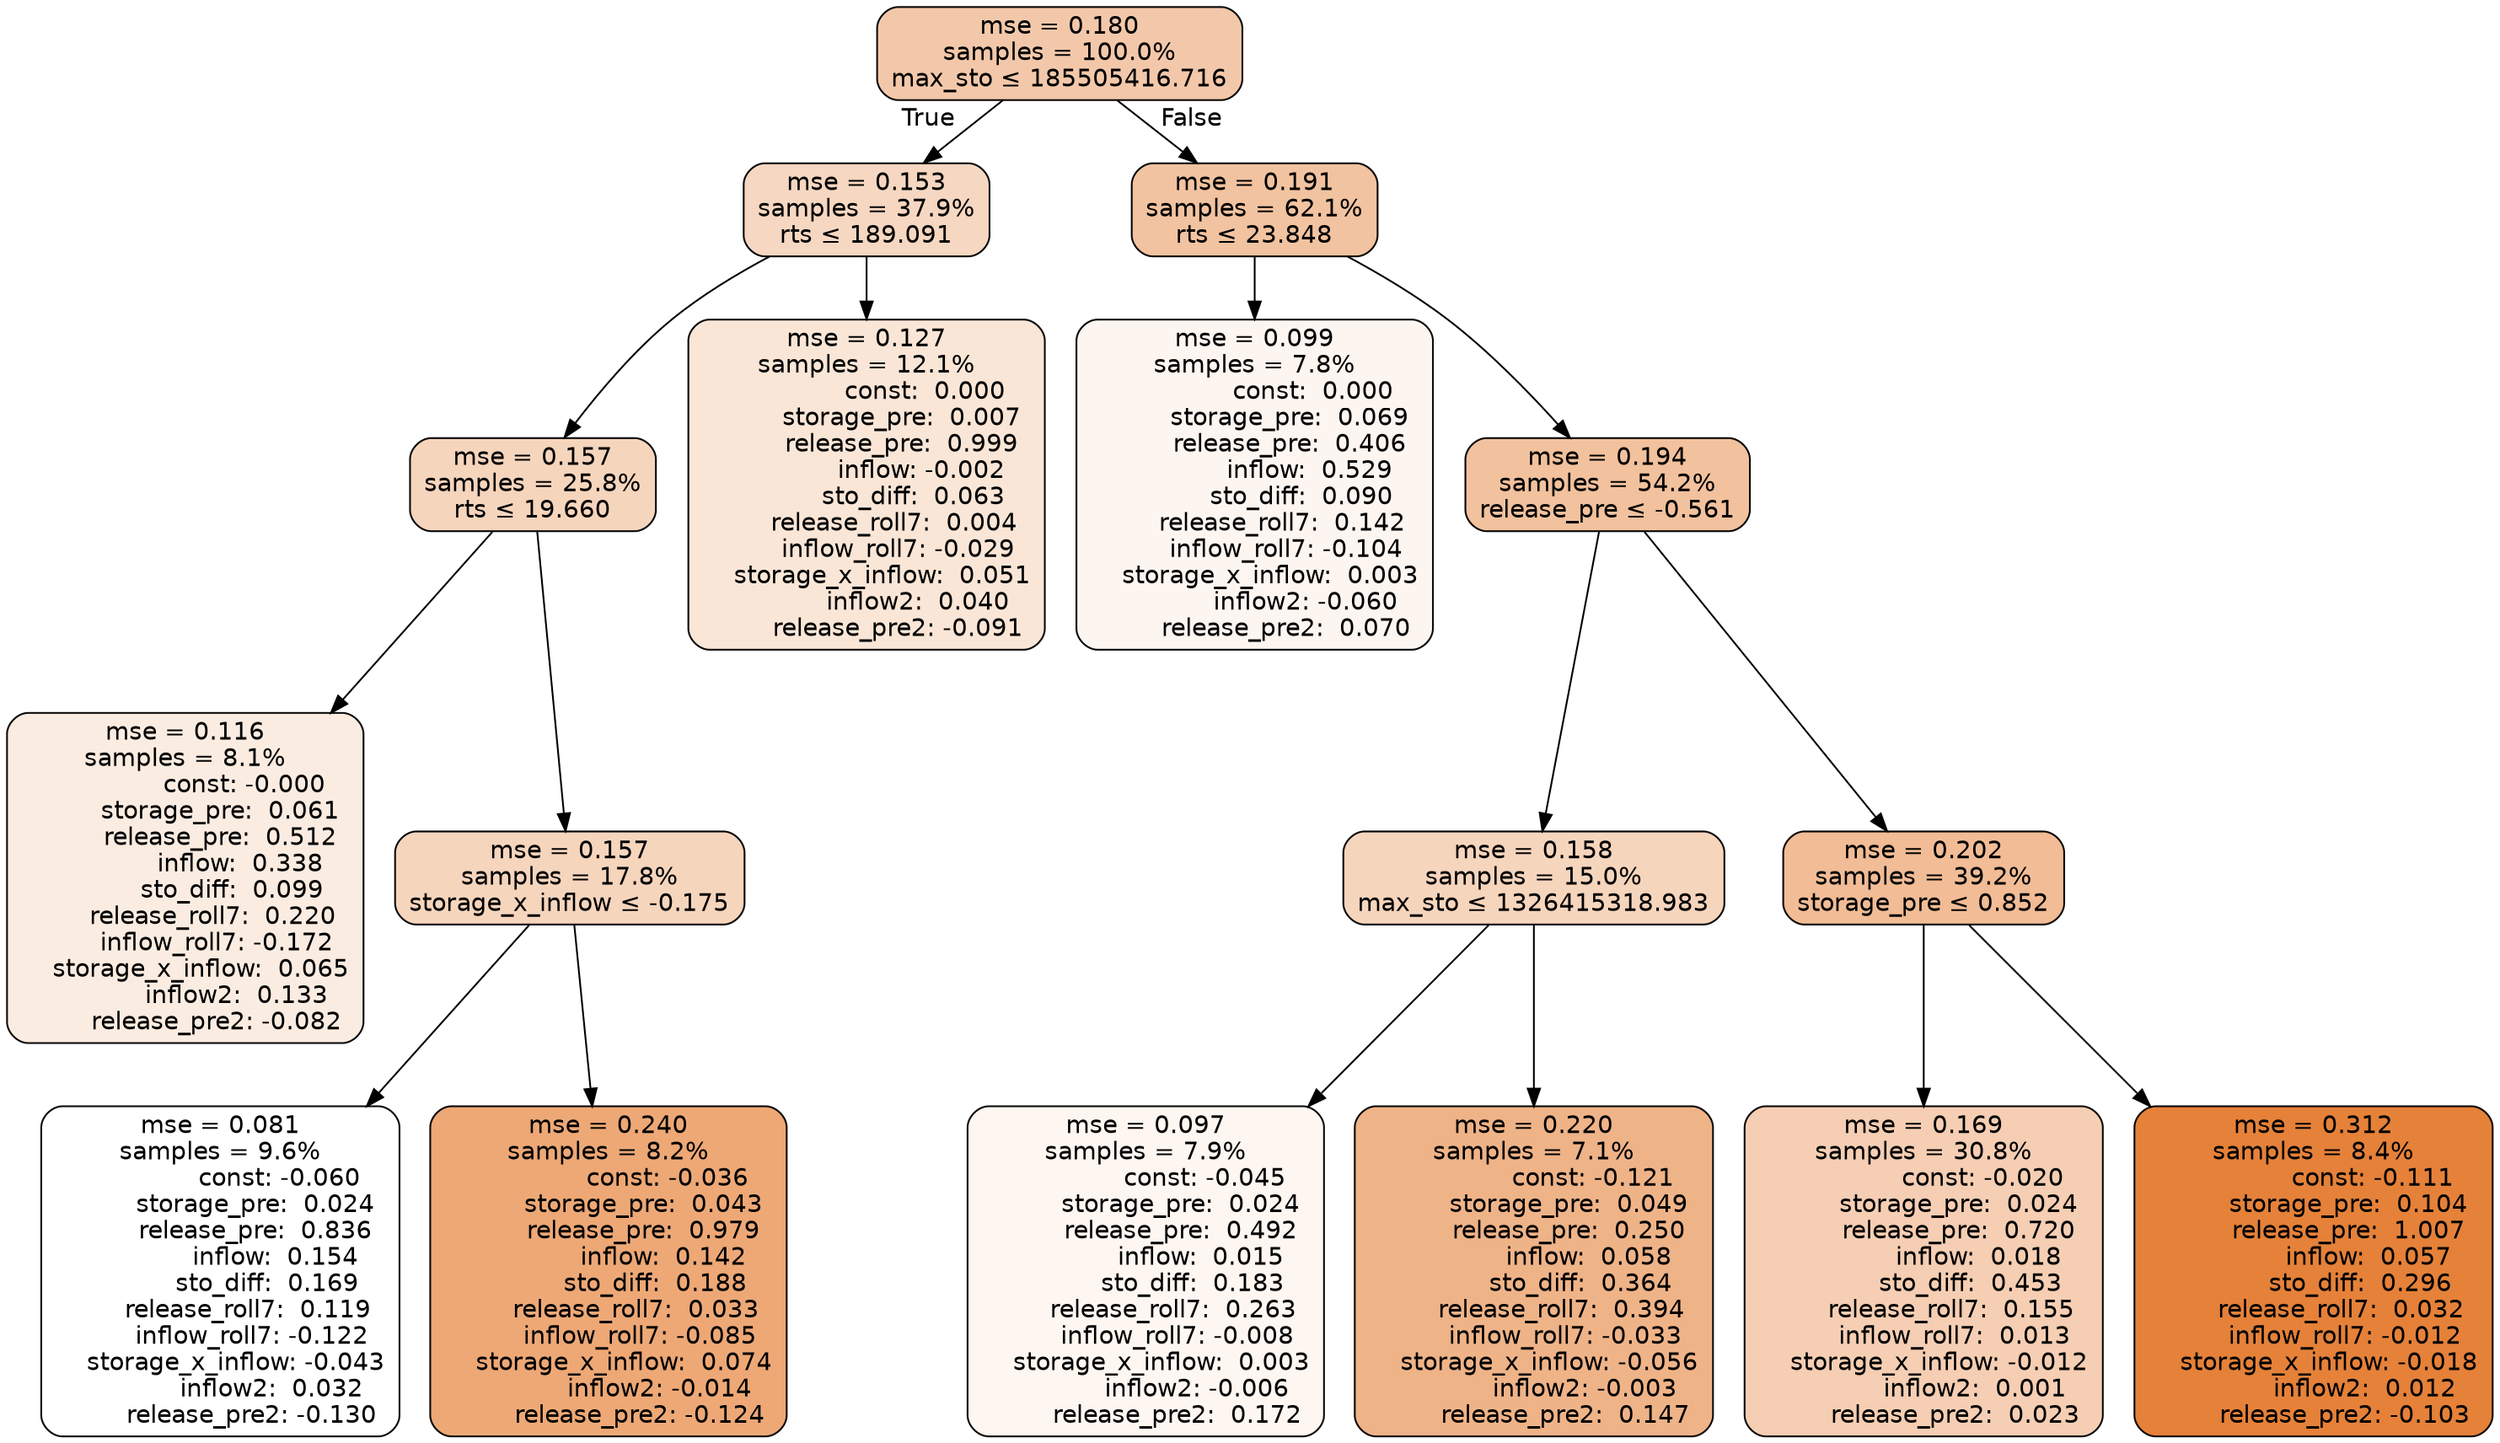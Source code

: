 digraph tree {
bgcolor="transparent"
node [shape=rectangle, style="filled, rounded", color="black", fontname=helvetica] ;
edge [fontname=helvetica] ;
	"0" [label="mse = 0.180
samples = 100.0%
max_sto &le; 185505416.716", fillcolor="#f3c8aa"]
	"1" [label="mse = 0.153
samples = 37.9%
rts &le; 189.091", fillcolor="#f6d7c1"]
	"2" [label="mse = 0.157
samples = 25.8%
rts &le; 19.660", fillcolor="#f6d5bd"]
	"3" [label="mse = 0.116
samples = 8.1%
               const: -0.000
         storage_pre:  0.061
         release_pre:  0.512
              inflow:  0.338
            sto_diff:  0.099
       release_roll7:  0.220
        inflow_roll7: -0.172
    storage_x_inflow:  0.065
             inflow2:  0.133
        release_pre2: -0.082", fillcolor="#fbece1"]
	"4" [label="mse = 0.157
samples = 17.8%
storage_x_inflow &le; -0.175", fillcolor="#f6d5bd"]
	"5" [label="mse = 0.081
samples = 9.6%
               const: -0.060
         storage_pre:  0.024
         release_pre:  0.836
              inflow:  0.154
            sto_diff:  0.169
       release_roll7:  0.119
        inflow_roll7: -0.122
    storage_x_inflow: -0.043
             inflow2:  0.032
        release_pre2: -0.130", fillcolor="#ffffff"]
	"6" [label="mse = 0.240
samples = 8.2%
               const: -0.036
         storage_pre:  0.043
         release_pre:  0.979
              inflow:  0.142
            sto_diff:  0.188
       release_roll7:  0.033
        inflow_roll7: -0.085
    storage_x_inflow:  0.074
             inflow2: -0.014
        release_pre2: -0.124", fillcolor="#eda876"]
	"7" [label="mse = 0.127
samples = 12.1%
               const:  0.000
         storage_pre:  0.007
         release_pre:  0.999
              inflow: -0.002
            sto_diff:  0.063
       release_roll7:  0.004
        inflow_roll7: -0.029
    storage_x_inflow:  0.051
             inflow2:  0.040
        release_pre2: -0.091", fillcolor="#f9e6d7"]
	"8" [label="mse = 0.191
samples = 62.1%
rts &le; 23.848", fillcolor="#f2c3a0"]
	"9" [label="mse = 0.099
samples = 7.8%
               const:  0.000
         storage_pre:  0.069
         release_pre:  0.406
              inflow:  0.529
            sto_diff:  0.090
       release_roll7:  0.142
        inflow_roll7: -0.104
    storage_x_inflow:  0.003
             inflow2: -0.060
        release_pre2:  0.070", fillcolor="#fdf5f0"]
	"10" [label="mse = 0.194
samples = 54.2%
release_pre &le; -0.561", fillcolor="#f2c19d"]
	"11" [label="mse = 0.158
samples = 15.0%
max_sto &le; 1326415318.983", fillcolor="#f6d5bd"]
	"12" [label="mse = 0.097
samples = 7.9%
               const: -0.045
         storage_pre:  0.024
         release_pre:  0.492
              inflow:  0.015
            sto_diff:  0.183
       release_roll7:  0.263
        inflow_roll7: -0.008
    storage_x_inflow:  0.003
             inflow2: -0.006
        release_pre2:  0.172", fillcolor="#fdf6f1"]
	"13" [label="mse = 0.220
samples = 7.1%
               const: -0.121
         storage_pre:  0.049
         release_pre:  0.250
              inflow:  0.058
            sto_diff:  0.364
       release_roll7:  0.394
        inflow_roll7: -0.033
    storage_x_inflow: -0.056
             inflow2: -0.003
        release_pre2:  0.147", fillcolor="#efb388"]
	"14" [label="mse = 0.202
samples = 39.2%
storage_pre &le; 0.852", fillcolor="#f1bc96"]
	"15" [label="mse = 0.169
samples = 30.8%
               const: -0.020
         storage_pre:  0.024
         release_pre:  0.720
              inflow:  0.018
            sto_diff:  0.453
       release_roll7:  0.155
        inflow_roll7:  0.013
    storage_x_inflow: -0.012
             inflow2:  0.001
        release_pre2:  0.023", fillcolor="#f5ceb3"]
	"16" [label="mse = 0.312
samples = 8.4%
               const: -0.111
         storage_pre:  0.104
         release_pre:  1.007
              inflow:  0.057
            sto_diff:  0.296
       release_roll7:  0.032
        inflow_roll7: -0.012
    storage_x_inflow: -0.018
             inflow2:  0.012
        release_pre2: -0.103", fillcolor="#e58139"]

	"0" -> "1" [labeldistance=2.5, labelangle=45, headlabel="True"]
	"1" -> "2"
	"2" -> "3"
	"2" -> "4"
	"4" -> "5"
	"4" -> "6"
	"1" -> "7"
	"0" -> "8" [labeldistance=2.5, labelangle=-45, headlabel="False"]
	"8" -> "9"
	"8" -> "10"
	"10" -> "11"
	"11" -> "12"
	"11" -> "13"
	"10" -> "14"
	"14" -> "15"
	"14" -> "16"
}
